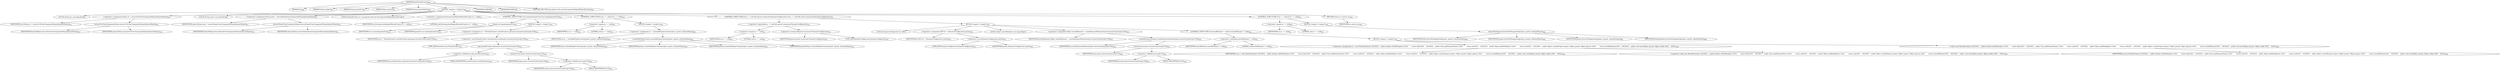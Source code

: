 digraph "getNestedCreator" {  
"1012" [label = <(METHOD,getNestedCreator)<SUB>606</SUB>> ]
"23" [label = <(PARAM,this)<SUB>606</SUB>> ]
"1013" [label = <(PARAM,Project project)<SUB>607</SUB>> ]
"1014" [label = <(PARAM,String parentUri)<SUB>607</SUB>> ]
"1015" [label = <(PARAM,Object parent)<SUB>607</SUB>> ]
"1016" [label = <(PARAM,String elementName)<SUB>608</SUB>> ]
"1017" [label = <(BLOCK,&lt;empty&gt;,&lt;empty&gt;)<SUB>608</SUB>> ]
"1018" [label = <(LOCAL,String uri: java.lang.String)> ]
"1019" [label = <(&lt;operator&gt;.assignment,String uri = extractUriFromComponentName(elementName))<SUB>610</SUB>> ]
"1020" [label = <(IDENTIFIER,uri,String uri = extractUriFromComponentName(elementName))<SUB>610</SUB>> ]
"1021" [label = <(extractUriFromComponentName,extractUriFromComponentName(elementName))<SUB>610</SUB>> ]
"1022" [label = <(IDENTIFIER,ProjectHelper,extractUriFromComponentName(elementName))<SUB>610</SUB>> ]
"1023" [label = <(IDENTIFIER,elementName,extractUriFromComponentName(elementName))<SUB>610</SUB>> ]
"1024" [label = <(LOCAL,String name: java.lang.String)> ]
"1025" [label = <(&lt;operator&gt;.assignment,String name = extractNameFromComponentName(elementName))<SUB>611</SUB>> ]
"1026" [label = <(IDENTIFIER,name,String name = extractNameFromComponentName(elementName))<SUB>611</SUB>> ]
"1027" [label = <(extractNameFromComponentName,extractNameFromComponentName(elementName))<SUB>611</SUB>> ]
"1028" [label = <(IDENTIFIER,ProjectHelper,extractNameFromComponentName(elementName))<SUB>611</SUB>> ]
"1029" [label = <(IDENTIFIER,elementName,extractNameFromComponentName(elementName))<SUB>611</SUB>> ]
"25" [label = <(LOCAL,NestedCreator nc: org.apache.tools.ant.IntrospectionHelper$NestedCreator)> ]
"1030" [label = <(&lt;operator&gt;.assignment,IntrospectionHelper$NestedCreator nc = null)<SUB>613</SUB>> ]
"1031" [label = <(IDENTIFIER,nc,IntrospectionHelper$NestedCreator nc = null)<SUB>613</SUB>> ]
"1032" [label = <(LITERAL,null,IntrospectionHelper$NestedCreator nc = null)<SUB>613</SUB>> ]
"1033" [label = <(CONTROL_STRUCTURE,if (uri.equals(parentUri)),if (uri.equals(parentUri)))<SUB>614</SUB>> ]
"1034" [label = <(equals,uri.equals(parentUri))<SUB>614</SUB>> ]
"1035" [label = <(IDENTIFIER,uri,uri.equals(parentUri))<SUB>614</SUB>> ]
"1036" [label = <(IDENTIFIER,parentUri,uri.equals(parentUri))<SUB>614</SUB>> ]
"1037" [label = <(BLOCK,&lt;empty&gt;,&lt;empty&gt;)<SUB>614</SUB>> ]
"1038" [label = <(&lt;operator&gt;.assignment,nc = (NestedCreator) nestedCreators.get(name.toLowerCase(Locale.US)))<SUB>615</SUB>> ]
"1039" [label = <(IDENTIFIER,nc,nc = (NestedCreator) nestedCreators.get(name.toLowerCase(Locale.US)))<SUB>615</SUB>> ]
"1040" [label = <(&lt;operator&gt;.cast,(NestedCreator) nestedCreators.get(name.toLowerCase(Locale.US)))<SUB>615</SUB>> ]
"1041" [label = <(TYPE_REF,NestedCreator,NestedCreator)<SUB>615</SUB>> ]
"1042" [label = <(get,nestedCreators.get(name.toLowerCase(Locale.US)))<SUB>615</SUB>> ]
"1043" [label = <(&lt;operator&gt;.fieldAccess,this.nestedCreators)<SUB>615</SUB>> ]
"1044" [label = <(IDENTIFIER,this,nestedCreators.get(name.toLowerCase(Locale.US)))<SUB>615</SUB>> ]
"1045" [label = <(FIELD_IDENTIFIER,nestedCreators,nestedCreators)<SUB>615</SUB>> ]
"1046" [label = <(toLowerCase,name.toLowerCase(Locale.US))<SUB>616</SUB>> ]
"1047" [label = <(IDENTIFIER,name,name.toLowerCase(Locale.US))<SUB>616</SUB>> ]
"1048" [label = <(&lt;operator&gt;.fieldAccess,Locale.US)<SUB>616</SUB>> ]
"1049" [label = <(IDENTIFIER,Locale,name.toLowerCase(Locale.US))<SUB>616</SUB>> ]
"1050" [label = <(FIELD_IDENTIFIER,US,US)<SUB>616</SUB>> ]
"1051" [label = <(CONTROL_STRUCTURE,if (nc == null),if (nc == null))<SUB>618</SUB>> ]
"1052" [label = <(&lt;operator&gt;.equals,nc == null)<SUB>618</SUB>> ]
"1053" [label = <(IDENTIFIER,nc,nc == null)<SUB>618</SUB>> ]
"1054" [label = <(LITERAL,null,nc == null)<SUB>618</SUB>> ]
"1055" [label = <(BLOCK,&lt;empty&gt;,&lt;empty&gt;)<SUB>618</SUB>> ]
"1056" [label = <(&lt;operator&gt;.assignment,nc = createAddTypeCreator(project, parent, elementName))<SUB>619</SUB>> ]
"1057" [label = <(IDENTIFIER,nc,nc = createAddTypeCreator(project, parent, elementName))<SUB>619</SUB>> ]
"1058" [label = <(createAddTypeCreator,createAddTypeCreator(project, parent, elementName))<SUB>619</SUB>> ]
"22" [label = <(IDENTIFIER,this,createAddTypeCreator(project, parent, elementName))<SUB>619</SUB>> ]
"1059" [label = <(IDENTIFIER,project,createAddTypeCreator(project, parent, elementName))<SUB>619</SUB>> ]
"1060" [label = <(IDENTIFIER,parent,createAddTypeCreator(project, parent, elementName))<SUB>619</SUB>> ]
"1061" [label = <(IDENTIFIER,elementName,createAddTypeCreator(project, parent, elementName))<SUB>619</SUB>> ]
"1062" [label = <(CONTROL_STRUCTURE,if (nc == null &amp;&amp; parent instanceof DynamicConfigurator),if (nc == null &amp;&amp; parent instanceof DynamicConfigurator))<SUB>621</SUB>> ]
"1063" [label = <(&lt;operator&gt;.logicalAnd,nc == null &amp;&amp; parent instanceof DynamicConfigurator)<SUB>621</SUB>> ]
"1064" [label = <(&lt;operator&gt;.equals,nc == null)<SUB>621</SUB>> ]
"1065" [label = <(IDENTIFIER,nc,nc == null)<SUB>621</SUB>> ]
"1066" [label = <(LITERAL,null,nc == null)<SUB>621</SUB>> ]
"1067" [label = <(&lt;operator&gt;.instanceOf,parent instanceof DynamicConfigurator)<SUB>621</SUB>> ]
"1068" [label = <(IDENTIFIER,parent,parent instanceof DynamicConfigurator)<SUB>621</SUB>> ]
"1069" [label = <(TYPE_REF,DynamicConfigurator,DynamicConfigurator)<SUB>621</SUB>> ]
"1070" [label = <(BLOCK,&lt;empty&gt;,&lt;empty&gt;)<SUB>621</SUB>> ]
"1071" [label = <(LOCAL,DynamicConfigurator dc: ANY)> ]
"1072" [label = <(&lt;operator&gt;.assignment,ANY dc = (DynamicConfigurator) parent)<SUB>622</SUB>> ]
"1073" [label = <(IDENTIFIER,dc,ANY dc = (DynamicConfigurator) parent)<SUB>622</SUB>> ]
"1074" [label = <(&lt;operator&gt;.cast,(DynamicConfigurator) parent)<SUB>622</SUB>> ]
"1075" [label = <(TYPE_REF,DynamicConfigurator,DynamicConfigurator)<SUB>622</SUB>> ]
"1076" [label = <(IDENTIFIER,parent,(DynamicConfigurator) parent)<SUB>622</SUB>> ]
"1077" [label = <(LOCAL,Object nestedElement: java.lang.Object)> ]
"1078" [label = <(&lt;operator&gt;.assignment,Object nestedElement = createDynamicElement(name.toLowerCase(Locale.US)))<SUB>623</SUB>> ]
"1079" [label = <(IDENTIFIER,nestedElement,Object nestedElement = createDynamicElement(name.toLowerCase(Locale.US)))<SUB>623</SUB>> ]
"1080" [label = <(createDynamicElement,createDynamicElement(name.toLowerCase(Locale.US)))<SUB>624</SUB>> ]
"1081" [label = <(IDENTIFIER,dc,createDynamicElement(name.toLowerCase(Locale.US)))<SUB>624</SUB>> ]
"1082" [label = <(toLowerCase,name.toLowerCase(Locale.US))<SUB>624</SUB>> ]
"1083" [label = <(IDENTIFIER,name,name.toLowerCase(Locale.US))<SUB>624</SUB>> ]
"1084" [label = <(&lt;operator&gt;.fieldAccess,Locale.US)<SUB>624</SUB>> ]
"1085" [label = <(IDENTIFIER,Locale,name.toLowerCase(Locale.US))<SUB>624</SUB>> ]
"1086" [label = <(FIELD_IDENTIFIER,US,US)<SUB>624</SUB>> ]
"1087" [label = <(CONTROL_STRUCTURE,if (nestedElement != null),if (nestedElement != null))<SUB>625</SUB>> ]
"1088" [label = <(&lt;operator&gt;.notEquals,nestedElement != null)<SUB>625</SUB>> ]
"1089" [label = <(IDENTIFIER,nestedElement,nestedElement != null)<SUB>625</SUB>> ]
"1090" [label = <(LITERAL,null,nestedElement != null)<SUB>625</SUB>> ]
"1091" [label = <(BLOCK,&lt;empty&gt;,&lt;empty&gt;)<SUB>625</SUB>> ]
"1092" [label = <(&lt;operator&gt;.assignment,nc = new NestedCreator() {\012\012    public boolean isPolyMorphic() {\012        return false;\012    }\012\012    public Class getElementClass() {\012        return null;\012    }\012\012    public Object getRealObject() {\012        return null;\012    }\012\012    public Object create(Project project, Object parent, Object ignore) {\012        return nestedElement;\012    }\012\012    public void store(Object parent, Object child) {\012    }\012})<SUB>626</SUB>> ]
"1093" [label = <(IDENTIFIER,nc,nc = new NestedCreator() {\012\012    public boolean isPolyMorphic() {\012        return false;\012    }\012\012    public Class getElementClass() {\012        return null;\012    }\012\012    public Object getRealObject() {\012        return null;\012    }\012\012    public Object create(Project project, Object parent, Object ignore) {\012        return nestedElement;\012    }\012\012    public void store(Object parent, Object child) {\012    }\012})<SUB>626</SUB>> ]
"1094" [label = <(&lt;operator&gt;.alloc,new NestedCreator() {\012\012    public boolean isPolyMorphic() {\012        return false;\012    }\012\012    public Class getElementClass() {\012        return null;\012    }\012\012    public Object getRealObject() {\012        return null;\012    }\012\012    public Object create(Project project, Object parent, Object ignore) {\012        return nestedElement;\012    }\012\012    public void store(Object parent, Object child) {\012    }\012})<SUB>626</SUB>> ]
"1095" [label = <(&lt;init&gt;,new NestedCreator() {\012\012    public boolean isPolyMorphic() {\012        return false;\012    }\012\012    public Class getElementClass() {\012        return null;\012    }\012\012    public Object getRealObject() {\012        return null;\012    }\012\012    public Object create(Project project, Object parent, Object ignore) {\012        return nestedElement;\012    }\012\012    public void store(Object parent, Object child) {\012    }\012})<SUB>626</SUB>> ]
"24" [label = <(IDENTIFIER,nc,new NestedCreator() {\012\012    public boolean isPolyMorphic() {\012        return false;\012    }\012\012    public Class getElementClass() {\012        return null;\012    }\012\012    public Object getRealObject() {\012        return null;\012    }\012\012    public Object create(Project project, Object parent, Object ignore) {\012        return nestedElement;\012    }\012\012    public void store(Object parent, Object child) {\012    }\012})<SUB>626</SUB>> ]
"1096" [label = <(CONTROL_STRUCTURE,if (nc == null),if (nc == null))<SUB>647</SUB>> ]
"1097" [label = <(&lt;operator&gt;.equals,nc == null)<SUB>647</SUB>> ]
"1098" [label = <(IDENTIFIER,nc,nc == null)<SUB>647</SUB>> ]
"1099" [label = <(LITERAL,null,nc == null)<SUB>647</SUB>> ]
"1100" [label = <(BLOCK,&lt;empty&gt;,&lt;empty&gt;)<SUB>647</SUB>> ]
"1101" [label = <(throwNotSupported,throwNotSupported(project, parent, elementName))<SUB>648</SUB>> ]
"26" [label = <(IDENTIFIER,this,throwNotSupported(project, parent, elementName))<SUB>648</SUB>> ]
"1102" [label = <(IDENTIFIER,project,throwNotSupported(project, parent, elementName))<SUB>648</SUB>> ]
"1103" [label = <(IDENTIFIER,parent,throwNotSupported(project, parent, elementName))<SUB>648</SUB>> ]
"1104" [label = <(IDENTIFIER,elementName,throwNotSupported(project, parent, elementName))<SUB>648</SUB>> ]
"1105" [label = <(RETURN,return nc;,return nc;)<SUB>650</SUB>> ]
"1106" [label = <(IDENTIFIER,nc,return nc;)<SUB>650</SUB>> ]
"1107" [label = <(MODIFIER,PRIVATE)> ]
"1108" [label = <(MODIFIER,VIRTUAL)> ]
"1109" [label = <(METHOD_RETURN,org.apache.tools.ant.IntrospectionHelper$NestedCreator)<SUB>606</SUB>> ]
  "1012" -> "23" 
  "1012" -> "1013" 
  "1012" -> "1014" 
  "1012" -> "1015" 
  "1012" -> "1016" 
  "1012" -> "1017" 
  "1012" -> "1107" 
  "1012" -> "1108" 
  "1012" -> "1109" 
  "1017" -> "1018" 
  "1017" -> "1019" 
  "1017" -> "1024" 
  "1017" -> "1025" 
  "1017" -> "25" 
  "1017" -> "1030" 
  "1017" -> "1033" 
  "1017" -> "1051" 
  "1017" -> "1062" 
  "1017" -> "1096" 
  "1017" -> "1105" 
  "1019" -> "1020" 
  "1019" -> "1021" 
  "1021" -> "1022" 
  "1021" -> "1023" 
  "1025" -> "1026" 
  "1025" -> "1027" 
  "1027" -> "1028" 
  "1027" -> "1029" 
  "1030" -> "1031" 
  "1030" -> "1032" 
  "1033" -> "1034" 
  "1033" -> "1037" 
  "1034" -> "1035" 
  "1034" -> "1036" 
  "1037" -> "1038" 
  "1038" -> "1039" 
  "1038" -> "1040" 
  "1040" -> "1041" 
  "1040" -> "1042" 
  "1042" -> "1043" 
  "1042" -> "1046" 
  "1043" -> "1044" 
  "1043" -> "1045" 
  "1046" -> "1047" 
  "1046" -> "1048" 
  "1048" -> "1049" 
  "1048" -> "1050" 
  "1051" -> "1052" 
  "1051" -> "1055" 
  "1052" -> "1053" 
  "1052" -> "1054" 
  "1055" -> "1056" 
  "1056" -> "1057" 
  "1056" -> "1058" 
  "1058" -> "22" 
  "1058" -> "1059" 
  "1058" -> "1060" 
  "1058" -> "1061" 
  "1062" -> "1063" 
  "1062" -> "1070" 
  "1063" -> "1064" 
  "1063" -> "1067" 
  "1064" -> "1065" 
  "1064" -> "1066" 
  "1067" -> "1068" 
  "1067" -> "1069" 
  "1070" -> "1071" 
  "1070" -> "1072" 
  "1070" -> "1077" 
  "1070" -> "1078" 
  "1070" -> "1087" 
  "1072" -> "1073" 
  "1072" -> "1074" 
  "1074" -> "1075" 
  "1074" -> "1076" 
  "1078" -> "1079" 
  "1078" -> "1080" 
  "1080" -> "1081" 
  "1080" -> "1082" 
  "1082" -> "1083" 
  "1082" -> "1084" 
  "1084" -> "1085" 
  "1084" -> "1086" 
  "1087" -> "1088" 
  "1087" -> "1091" 
  "1088" -> "1089" 
  "1088" -> "1090" 
  "1091" -> "1092" 
  "1091" -> "1095" 
  "1092" -> "1093" 
  "1092" -> "1094" 
  "1095" -> "24" 
  "1096" -> "1097" 
  "1096" -> "1100" 
  "1097" -> "1098" 
  "1097" -> "1099" 
  "1100" -> "1101" 
  "1101" -> "26" 
  "1101" -> "1102" 
  "1101" -> "1103" 
  "1101" -> "1104" 
  "1105" -> "1106" 
}
